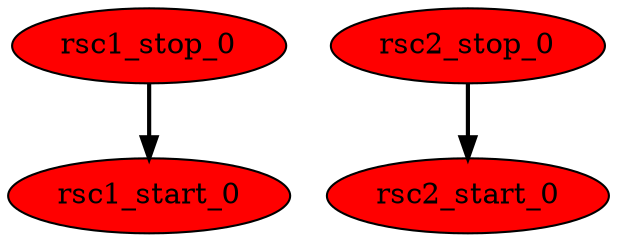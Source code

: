 digraph "g" {
	size = "30,30"
"rsc1_stop_0" [ font_color=purple style=filled fillcolor=red ]
"rsc1_start_0" [ font_color=purple style=filled fillcolor=red ]
"rsc2_stop_0" [ font_color=purple style=filled fillcolor=red ]
"rsc2_start_0" [ font_color=purple style=filled fillcolor=red ]
"rsc1_stop_0" -> "rsc1_start_0" [ style = bold]
"rsc2_stop_0" -> "rsc2_start_0" [ style = bold]
}

